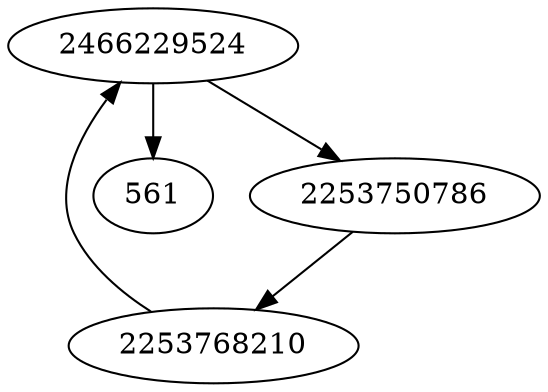 strict digraph  {
561;
2253768210;
2253750786;
2466229524;
2253768210 -> 2466229524;
2253750786 -> 2253768210;
2466229524 -> 2253750786;
2466229524 -> 561;
}
